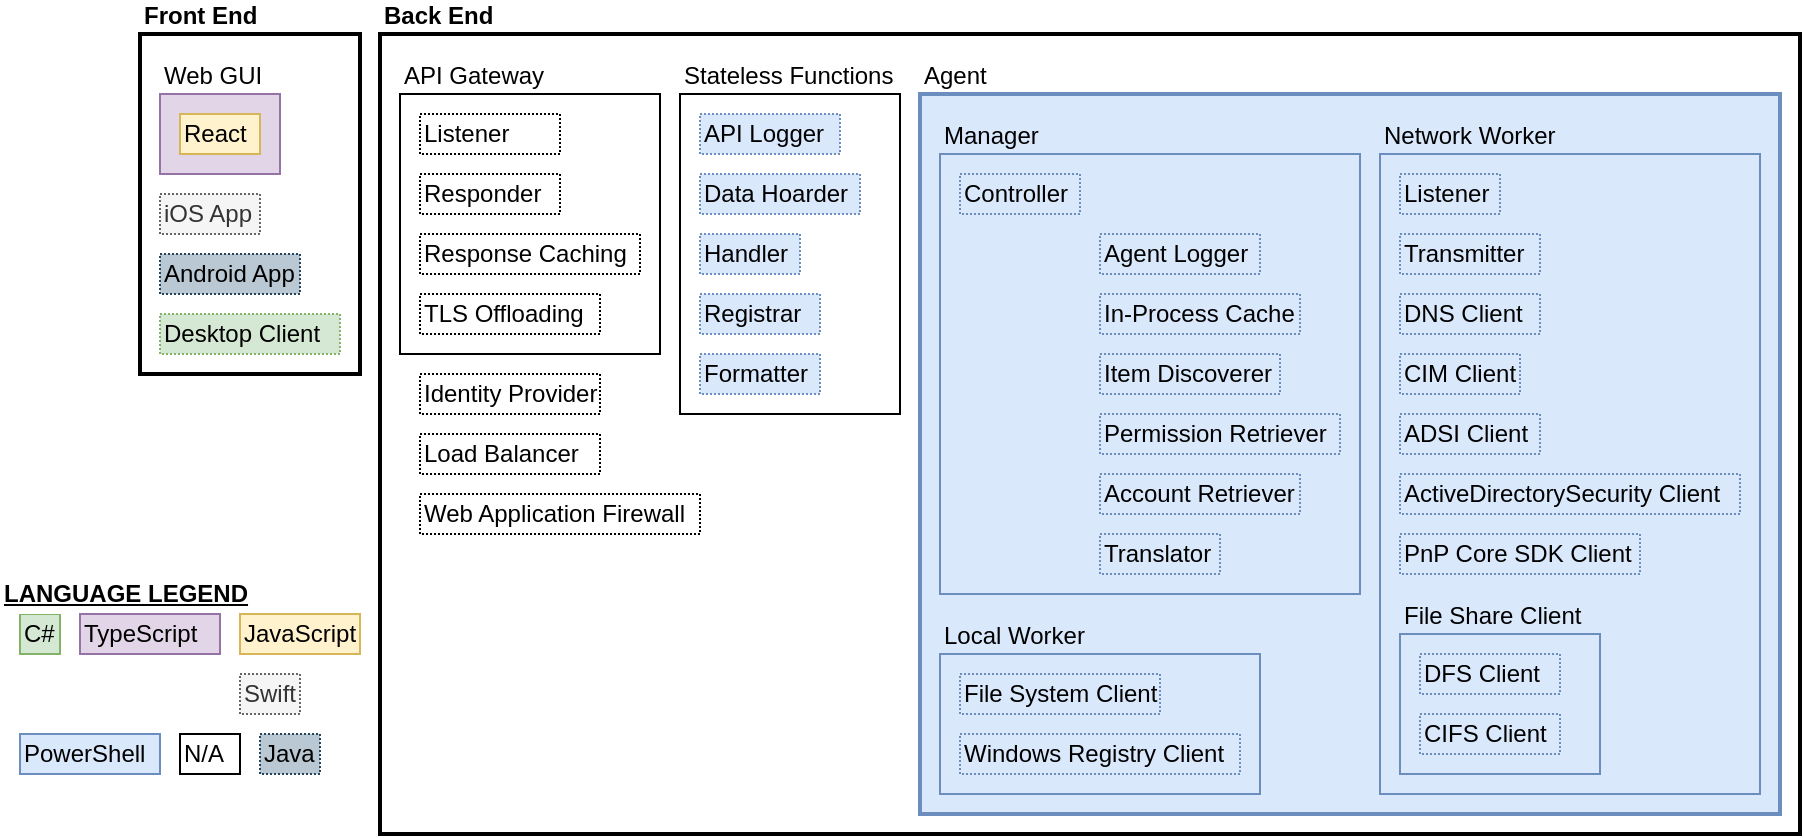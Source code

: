 <mxfile version="26.0.11">
  <diagram name="Page-1" id="bfe91b75-5d2c-26a0-9c1d-138518896778">
    <mxGraphModel dx="1426" dy="755" grid="1" gridSize="10" guides="1" tooltips="1" connect="1" arrows="1" fold="1" page="1" pageScale="1" pageWidth="1100" pageHeight="850" background="none" math="0" shadow="0">
      <root>
        <mxCell id="0" />
        <mxCell id="1" parent="0" />
        <mxCell id="kKeuek6A7nBEJlROy1Lq-1" value="Front End" style="rounded=0;whiteSpace=wrap;html=1;align=left;labelPosition=center;verticalLabelPosition=top;verticalAlign=bottom;strokeWidth=2;fontStyle=1;" parent="1" vertex="1">
          <mxGeometry x="80" y="30" width="110" height="170" as="geometry" />
        </mxCell>
        <mxCell id="AjgEdxr6FU-6ofKO_puN-23" value="Back End" style="rounded=0;whiteSpace=wrap;html=1;align=left;labelPosition=center;verticalLabelPosition=top;verticalAlign=bottom;strokeWidth=2;fontStyle=1;" parent="1" vertex="1">
          <mxGeometry x="200" y="30" width="710" height="400" as="geometry" />
        </mxCell>
        <mxCell id="TeKHzLBr8SLi8PSO3Rqj-54" value="Web GUI" style="rounded=0;whiteSpace=wrap;html=1;align=left;labelPosition=center;verticalLabelPosition=top;verticalAlign=bottom;strokeWidth=1;fontStyle=0;fillColor=#e1d5e7;strokeColor=#9673a6;" parent="1" vertex="1">
          <mxGeometry x="90" y="60" width="60" height="40" as="geometry" />
        </mxCell>
        <mxCell id="TeKHzLBr8SLi8PSO3Rqj-63" value="C#" style="rounded=0;whiteSpace=wrap;html=1;align=left;fillColor=#d5e8d4;strokeColor=#82b366;" parent="1" vertex="1">
          <mxGeometry x="20" y="320" width="20" height="20" as="geometry" />
        </mxCell>
        <mxCell id="TeKHzLBr8SLi8PSO3Rqj-64" value="N/A" style="rounded=0;whiteSpace=wrap;html=1;align=left;" parent="1" vertex="1">
          <mxGeometry x="100" y="380" width="30" height="20" as="geometry" />
        </mxCell>
        <mxCell id="TeKHzLBr8SLi8PSO3Rqj-66" value="LANGUAGE LEGEND" style="rounded=0;whiteSpace=wrap;html=1;align=left;fontStyle=5;strokeColor=none;" parent="1" vertex="1">
          <mxGeometry x="10" y="300" width="130" height="20" as="geometry" />
        </mxCell>
        <mxCell id="TeKHzLBr8SLi8PSO3Rqj-70" value="TypeScript" style="rounded=0;whiteSpace=wrap;html=1;align=left;fillColor=#e1d5e7;strokeColor=#9673a6;" parent="1" vertex="1">
          <mxGeometry x="50" y="320" width="70" height="20" as="geometry" />
        </mxCell>
        <mxCell id="TeKHzLBr8SLi8PSO3Rqj-71" value="React" style="rounded=0;whiteSpace=wrap;html=1;align=left;fillColor=#fff2cc;strokeColor=#d6b656;" parent="1" vertex="1">
          <mxGeometry x="100" y="70" width="40" height="20" as="geometry" />
        </mxCell>
        <mxCell id="TeKHzLBr8SLi8PSO3Rqj-76" value="API Gateway" style="rounded=0;whiteSpace=wrap;html=1;align=left;labelPosition=center;verticalLabelPosition=top;verticalAlign=bottom;" parent="1" vertex="1">
          <mxGeometry x="210" y="60" width="130" height="130" as="geometry" />
        </mxCell>
        <mxCell id="TeKHzLBr8SLi8PSO3Rqj-77" value="Responder" style="rounded=0;whiteSpace=wrap;html=1;align=left;dashed=1;dashPattern=1 1;" parent="1" vertex="1">
          <mxGeometry x="220" y="100" width="70" height="20" as="geometry" />
        </mxCell>
        <mxCell id="TeKHzLBr8SLi8PSO3Rqj-78" value="Listener" style="rounded=0;whiteSpace=wrap;html=1;align=left;dashed=1;dashPattern=1 1;" parent="1" vertex="1">
          <mxGeometry x="220" y="70" width="70" height="20" as="geometry" />
        </mxCell>
        <mxCell id="qUr2L0oiyh-3UfnmQNyu-1" value="PowerShell" style="rounded=0;whiteSpace=wrap;html=1;align=left;fillColor=#dae8fc;strokeColor=#6c8ebf;" parent="1" vertex="1">
          <mxGeometry x="20" y="380" width="70" height="20" as="geometry" />
        </mxCell>
        <mxCell id="Bb1RNmVAspJEbEjhx5MH-1" value="JavaScript" style="rounded=0;whiteSpace=wrap;html=1;align=left;fillColor=#fff2cc;strokeColor=#d6b656;" parent="1" vertex="1">
          <mxGeometry x="130" y="320" width="60" height="20" as="geometry" />
        </mxCell>
        <mxCell id="kKeuek6A7nBEJlROy1Lq-2" value="iOS App" style="rounded=0;whiteSpace=wrap;html=1;align=left;dashed=1;dashPattern=1 1;fillColor=#f5f5f5;strokeColor=#666666;fontColor=#333333;" parent="1" vertex="1">
          <mxGeometry x="90" y="110" width="50" height="20" as="geometry" />
        </mxCell>
        <mxCell id="kKeuek6A7nBEJlROy1Lq-3" value="Swift" style="rounded=0;whiteSpace=wrap;html=1;align=left;dashed=1;dashPattern=1 1;fillColor=#f5f5f5;strokeColor=#666666;fontColor=#333333;" parent="1" vertex="1">
          <mxGeometry x="130" y="350" width="30" height="20" as="geometry" />
        </mxCell>
        <mxCell id="kKeuek6A7nBEJlROy1Lq-4" value="Java" style="rounded=0;whiteSpace=wrap;html=1;align=left;dashed=1;dashPattern=1 1;fillColor=#bac8d3;strokeColor=#23445d;" parent="1" vertex="1">
          <mxGeometry x="140" y="380" width="30" height="20" as="geometry" />
        </mxCell>
        <mxCell id="kKeuek6A7nBEJlROy1Lq-5" value="Android App" style="rounded=0;whiteSpace=wrap;html=1;align=left;dashed=1;dashPattern=1 1;fillColor=#bac8d3;strokeColor=#23445d;" parent="1" vertex="1">
          <mxGeometry x="90" y="140" width="70" height="20" as="geometry" />
        </mxCell>
        <mxCell id="kKeuek6A7nBEJlROy1Lq-6" value="Desktop Client" style="rounded=0;whiteSpace=wrap;html=1;align=left;dashed=1;dashPattern=1 1;fillColor=#d5e8d4;strokeColor=#82b366;" parent="1" vertex="1">
          <mxGeometry x="90" y="170" width="90" height="20" as="geometry" />
        </mxCell>
        <mxCell id="kKeuek6A7nBEJlROy1Lq-8" value="Identity Provider" style="rounded=0;whiteSpace=wrap;html=1;align=left;dashed=1;dashPattern=1 1;" parent="1" vertex="1">
          <mxGeometry x="220" y="200" width="90" height="20" as="geometry" />
        </mxCell>
        <mxCell id="kKeuek6A7nBEJlROy1Lq-9" value="Response Caching" style="rounded=0;whiteSpace=wrap;html=1;align=left;dashed=1;dashPattern=1 1;" parent="1" vertex="1">
          <mxGeometry x="220" y="130" width="110" height="20" as="geometry" />
        </mxCell>
        <mxCell id="kKeuek6A7nBEJlROy1Lq-10" value="TLS Offloading" style="rounded=0;whiteSpace=wrap;html=1;align=left;dashed=1;dashPattern=1 1;" parent="1" vertex="1">
          <mxGeometry x="220" y="160" width="90" height="20" as="geometry" />
        </mxCell>
        <mxCell id="kKeuek6A7nBEJlROy1Lq-11" value="Stateless Functions" style="rounded=0;whiteSpace=wrap;html=1;align=left;labelPosition=center;verticalLabelPosition=top;verticalAlign=bottom;" parent="1" vertex="1">
          <mxGeometry x="350" y="60" width="110" height="160" as="geometry" />
        </mxCell>
        <mxCell id="AjgEdxr6FU-6ofKO_puN-31" value="Formatter" style="rounded=0;whiteSpace=wrap;html=1;align=left;dashed=1;dashPattern=1 1;fillColor=#dae8fc;strokeColor=#6c8ebf;" parent="1" vertex="1">
          <mxGeometry x="360" y="190" width="60" height="20" as="geometry" />
        </mxCell>
        <mxCell id="TeKHzLBr8SLi8PSO3Rqj-1" value="API Logger" style="rounded=0;whiteSpace=wrap;html=1;align=left;dashed=1;dashPattern=1 1;fillColor=#dae8fc;strokeColor=#6c8ebf;" parent="1" vertex="1">
          <mxGeometry x="360" y="70" width="70" height="20" as="geometry" />
        </mxCell>
        <mxCell id="TeKHzLBr8SLi8PSO3Rqj-2" value="Data Hoarder" style="rounded=0;whiteSpace=wrap;html=1;align=left;dashed=1;dashPattern=1 1;fillColor=#dae8fc;strokeColor=#6c8ebf;" parent="1" vertex="1">
          <mxGeometry x="360" y="100" width="80" height="20" as="geometry" />
        </mxCell>
        <mxCell id="TeKHzLBr8SLi8PSO3Rqj-3" value="Handler" style="rounded=0;whiteSpace=wrap;html=1;align=left;dashed=1;dashPattern=1 1;fillColor=#dae8fc;strokeColor=#6c8ebf;" parent="1" vertex="1">
          <mxGeometry x="360" y="130" width="50" height="20" as="geometry" />
        </mxCell>
        <mxCell id="TeKHzLBr8SLi8PSO3Rqj-58" value="Registrar" style="rounded=0;whiteSpace=wrap;html=1;align=left;dashed=1;dashPattern=1 1;fillColor=#dae8fc;strokeColor=#6c8ebf;" parent="1" vertex="1">
          <mxGeometry x="360" y="160" width="60" height="20" as="geometry" />
        </mxCell>
        <mxCell id="TeKHzLBr8SLi8PSO3Rqj-60" value="Agent" style="rounded=0;whiteSpace=wrap;html=1;align=left;labelPosition=center;verticalLabelPosition=top;verticalAlign=bottom;strokeWidth=2;fontStyle=0;fillColor=#dae8fc;strokeColor=#6c8ebf;" parent="1" vertex="1">
          <mxGeometry x="470" y="60" width="430" height="360" as="geometry" />
        </mxCell>
        <mxCell id="TeKHzLBr8SLi8PSO3Rqj-31" value="Manager" style="rounded=0;whiteSpace=wrap;html=1;align=left;labelPosition=center;verticalLabelPosition=top;verticalAlign=bottom;strokeWidth=1;fillColor=#dae8fc;strokeColor=#6c8ebf;" parent="1" vertex="1">
          <mxGeometry x="480" y="90" width="210" height="220" as="geometry" />
        </mxCell>
        <mxCell id="TeKHzLBr8SLi8PSO3Rqj-32" value="Network Worker" style="rounded=0;whiteSpace=wrap;html=1;align=left;labelPosition=center;verticalLabelPosition=top;verticalAlign=bottom;fillColor=#dae8fc;strokeColor=#6c8ebf;" parent="1" vertex="1">
          <mxGeometry x="700" y="90" width="190" height="320" as="geometry" />
        </mxCell>
        <mxCell id="TeKHzLBr8SLi8PSO3Rqj-34" value="PnP Core SDK&amp;nbsp;&lt;span style=&quot;background-color: transparent; color: light-dark(rgb(0, 0, 0), rgb(255, 255, 255));&quot;&gt;Client&lt;/span&gt;" style="rounded=0;whiteSpace=wrap;html=1;align=left;dashed=1;dashPattern=1 1;fillColor=#dae8fc;strokeColor=#6c8ebf;" parent="1" vertex="1">
          <mxGeometry x="710" y="280" width="120" height="20" as="geometry" />
        </mxCell>
        <mxCell id="TeKHzLBr8SLi8PSO3Rqj-35" value="CIM&amp;nbsp;&lt;span style=&quot;background-color: transparent; color: light-dark(rgb(0, 0, 0), rgb(255, 255, 255));&quot;&gt;Client&lt;/span&gt;" style="rounded=0;whiteSpace=wrap;html=1;align=left;dashed=1;dashPattern=1 1;fillColor=#dae8fc;strokeColor=#6c8ebf;" parent="1" vertex="1">
          <mxGeometry x="710" y="190" width="60" height="20" as="geometry" />
        </mxCell>
        <mxCell id="TeKHzLBr8SLi8PSO3Rqj-36" value="ADSI&amp;nbsp;&lt;span style=&quot;background-color: transparent; color: light-dark(rgb(0, 0, 0), rgb(255, 255, 255));&quot;&gt;Client&lt;/span&gt;" style="rounded=0;whiteSpace=wrap;html=1;align=left;dashed=1;dashPattern=1 1;fillColor=#dae8fc;strokeColor=#6c8ebf;" parent="1" vertex="1">
          <mxGeometry x="710" y="220" width="70" height="20" as="geometry" />
        </mxCell>
        <mxCell id="TeKHzLBr8SLi8PSO3Rqj-37" value="ActiveDirectorySecurity Client" style="rounded=0;whiteSpace=wrap;html=1;align=left;fontStyle=0;dashed=1;dashPattern=1 1;fillColor=#dae8fc;strokeColor=#6c8ebf;" parent="1" vertex="1">
          <mxGeometry x="710" y="250" width="170" height="20" as="geometry" />
        </mxCell>
        <mxCell id="TeKHzLBr8SLi8PSO3Rqj-39" value="Agent Logger" style="rounded=0;whiteSpace=wrap;html=1;align=left;dashed=1;dashPattern=1 1;fillColor=#dae8fc;strokeColor=#6c8ebf;" parent="1" vertex="1">
          <mxGeometry x="560" y="130" width="80" height="20" as="geometry" />
        </mxCell>
        <mxCell id="TeKHzLBr8SLi8PSO3Rqj-41" value="DNS Client" style="rounded=0;whiteSpace=wrap;html=1;align=left;dashed=1;dashPattern=1 1;fillColor=#dae8fc;strokeColor=#6c8ebf;" parent="1" vertex="1">
          <mxGeometry x="710" y="160" width="70" height="20" as="geometry" />
        </mxCell>
        <mxCell id="TeKHzLBr8SLi8PSO3Rqj-42" value="Permission Retriever" style="rounded=0;whiteSpace=wrap;html=1;align=left;dashed=1;dashPattern=1 1;fillColor=#dae8fc;strokeColor=#6c8ebf;" parent="1" vertex="1">
          <mxGeometry x="560" y="220" width="120" height="20" as="geometry" />
        </mxCell>
        <mxCell id="TeKHzLBr8SLi8PSO3Rqj-43" value="Account Retriever" style="rounded=0;whiteSpace=wrap;html=1;align=left;dashed=1;dashPattern=1 1;fillColor=#dae8fc;strokeColor=#6c8ebf;" parent="1" vertex="1">
          <mxGeometry x="560" y="250" width="100" height="20" as="geometry" />
        </mxCell>
        <mxCell id="TeKHzLBr8SLi8PSO3Rqj-44" value="Item Discoverer" style="rounded=0;whiteSpace=wrap;html=1;align=left;dashed=1;dashPattern=1 1;fillColor=#dae8fc;strokeColor=#6c8ebf;" parent="1" vertex="1">
          <mxGeometry x="560" y="190" width="90" height="20" as="geometry" />
        </mxCell>
        <mxCell id="TeKHzLBr8SLi8PSO3Rqj-45" value="Local Worker" style="rounded=0;whiteSpace=wrap;html=1;align=left;labelPosition=center;verticalLabelPosition=top;verticalAlign=bottom;fillColor=#dae8fc;strokeColor=#6c8ebf;" parent="1" vertex="1">
          <mxGeometry x="480" y="340" width="160" height="70" as="geometry" />
        </mxCell>
        <mxCell id="TeKHzLBr8SLi8PSO3Rqj-46" value="File System Client" style="rounded=0;whiteSpace=wrap;html=1;align=left;dashed=1;dashPattern=1 1;fillColor=#dae8fc;strokeColor=#6c8ebf;" parent="1" vertex="1">
          <mxGeometry x="490" y="350" width="100" height="20" as="geometry" />
        </mxCell>
        <mxCell id="TeKHzLBr8SLi8PSO3Rqj-47" value="Windows Registry Client" style="rounded=0;whiteSpace=wrap;html=1;align=left;fontStyle=0;dashed=1;dashPattern=1 1;fillColor=#dae8fc;strokeColor=#6c8ebf;" parent="1" vertex="1">
          <mxGeometry x="490" y="380" width="140" height="20" as="geometry" />
        </mxCell>
        <mxCell id="TeKHzLBr8SLi8PSO3Rqj-48" value="In-Process Cache" style="rounded=0;whiteSpace=wrap;html=1;align=left;dashed=1;dashPattern=1 1;fillColor=#dae8fc;strokeColor=#6c8ebf;" parent="1" vertex="1">
          <mxGeometry x="560" y="160" width="100" height="20" as="geometry" />
        </mxCell>
        <mxCell id="TeKHzLBr8SLi8PSO3Rqj-50" value="Translator" style="rounded=0;whiteSpace=wrap;html=1;align=left;dashed=1;dashPattern=1 1;fillColor=#dae8fc;strokeColor=#6c8ebf;" parent="1" vertex="1">
          <mxGeometry x="560" y="280" width="60" height="20" as="geometry" />
        </mxCell>
        <mxCell id="TeKHzLBr8SLi8PSO3Rqj-51" value="Controller" style="rounded=0;whiteSpace=wrap;html=1;align=left;dashed=1;dashPattern=1 1;fillColor=#dae8fc;strokeColor=#6c8ebf;" parent="1" vertex="1">
          <mxGeometry x="490" y="100" width="60" height="20" as="geometry" />
        </mxCell>
        <mxCell id="TeKHzLBr8SLi8PSO3Rqj-52" value="Listener" style="rounded=0;whiteSpace=wrap;html=1;align=left;dashed=1;dashPattern=1 1;fillColor=#dae8fc;strokeColor=#6c8ebf;" parent="1" vertex="1">
          <mxGeometry x="710" y="100" width="50" height="20" as="geometry" />
        </mxCell>
        <mxCell id="TeKHzLBr8SLi8PSO3Rqj-53" value="Transmitter" style="rounded=0;whiteSpace=wrap;html=1;align=left;dashed=1;dashPattern=1 1;fillColor=#dae8fc;strokeColor=#6c8ebf;" parent="1" vertex="1">
          <mxGeometry x="710" y="130" width="70" height="20" as="geometry" />
        </mxCell>
        <mxCell id="TeKHzLBr8SLi8PSO3Rqj-73" value="File Share Client" style="rounded=0;whiteSpace=wrap;html=1;align=left;labelPosition=center;verticalLabelPosition=top;verticalAlign=bottom;fillColor=#dae8fc;strokeColor=#6c8ebf;" parent="1" vertex="1">
          <mxGeometry x="710" y="330" width="100" height="70" as="geometry" />
        </mxCell>
        <mxCell id="TeKHzLBr8SLi8PSO3Rqj-33" value="CIFS Client" style="rounded=0;whiteSpace=wrap;html=1;align=left;dashed=1;dashPattern=1 1;fillColor=#dae8fc;strokeColor=#6c8ebf;" parent="1" vertex="1">
          <mxGeometry x="720" y="370" width="70" height="20" as="geometry" />
        </mxCell>
        <mxCell id="TeKHzLBr8SLi8PSO3Rqj-74" value="DFS Client" style="rounded=0;whiteSpace=wrap;html=1;align=left;dashed=1;dashPattern=1 1;fillColor=#dae8fc;strokeColor=#6c8ebf;" parent="1" vertex="1">
          <mxGeometry x="720" y="340" width="70" height="20" as="geometry" />
        </mxCell>
        <mxCell id="IekYCCfaB53eS3U7VzqH-1" value="Load Balancer" style="rounded=0;whiteSpace=wrap;html=1;align=left;dashed=1;dashPattern=1 1;" vertex="1" parent="1">
          <mxGeometry x="220" y="230" width="90" height="20" as="geometry" />
        </mxCell>
        <mxCell id="IekYCCfaB53eS3U7VzqH-2" value="Web Application Firewall" style="rounded=0;whiteSpace=wrap;html=1;align=left;dashed=1;dashPattern=1 1;" vertex="1" parent="1">
          <mxGeometry x="220" y="260" width="140" height="20" as="geometry" />
        </mxCell>
      </root>
    </mxGraphModel>
  </diagram>
</mxfile>
